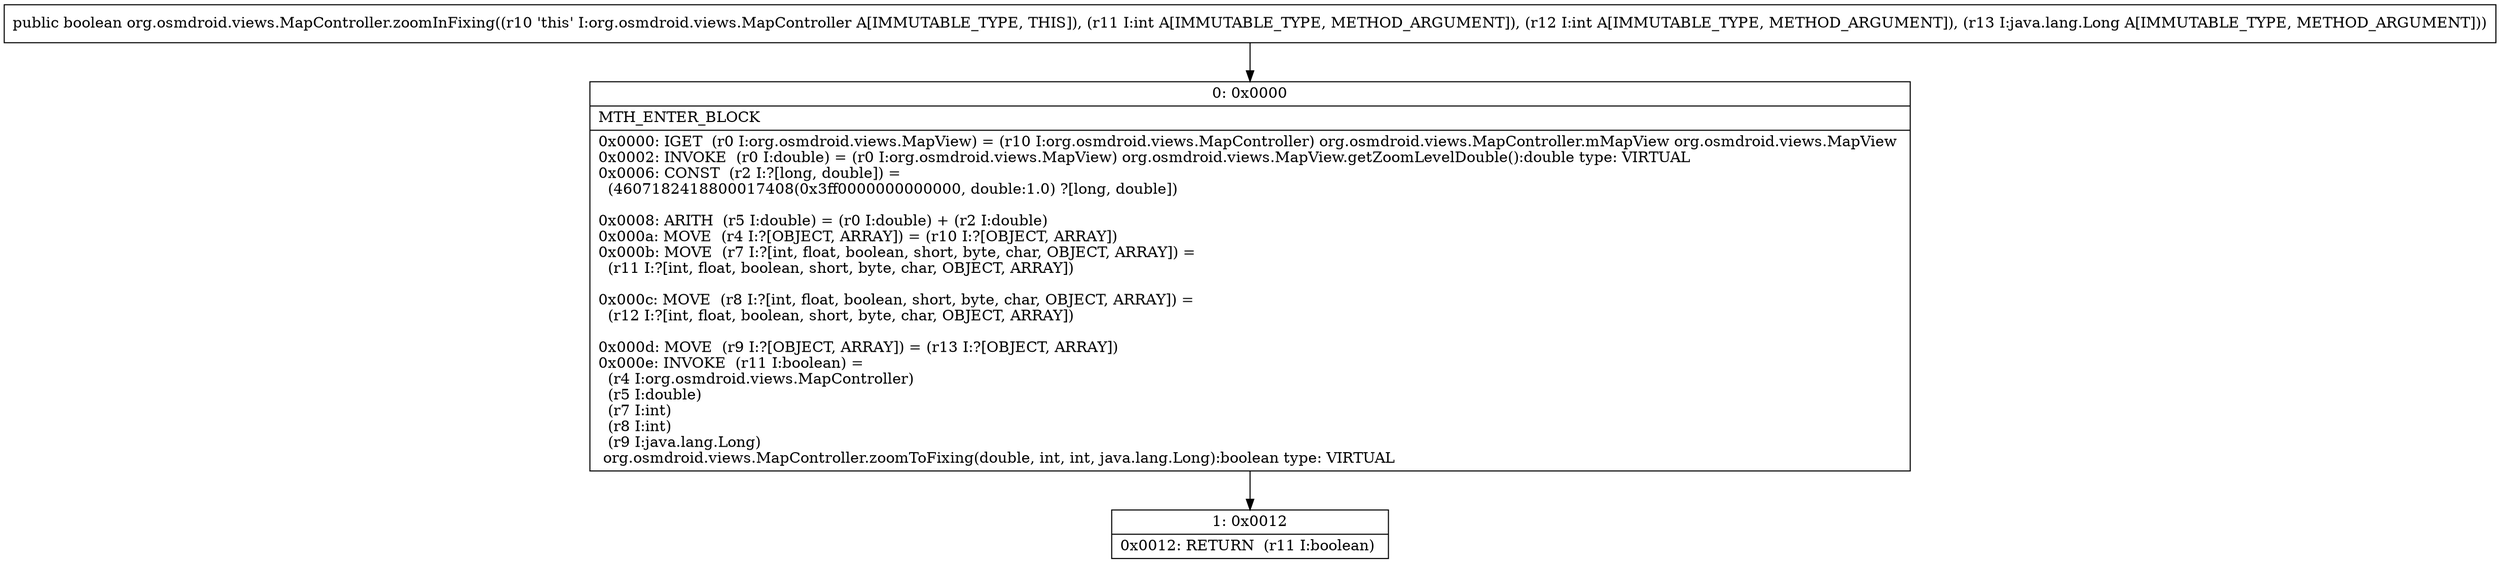 digraph "CFG fororg.osmdroid.views.MapController.zoomInFixing(IILjava\/lang\/Long;)Z" {
Node_0 [shape=record,label="{0\:\ 0x0000|MTH_ENTER_BLOCK\l|0x0000: IGET  (r0 I:org.osmdroid.views.MapView) = (r10 I:org.osmdroid.views.MapController) org.osmdroid.views.MapController.mMapView org.osmdroid.views.MapView \l0x0002: INVOKE  (r0 I:double) = (r0 I:org.osmdroid.views.MapView) org.osmdroid.views.MapView.getZoomLevelDouble():double type: VIRTUAL \l0x0006: CONST  (r2 I:?[long, double]) = \l  (4607182418800017408(0x3ff0000000000000, double:1.0) ?[long, double])\l \l0x0008: ARITH  (r5 I:double) = (r0 I:double) + (r2 I:double) \l0x000a: MOVE  (r4 I:?[OBJECT, ARRAY]) = (r10 I:?[OBJECT, ARRAY]) \l0x000b: MOVE  (r7 I:?[int, float, boolean, short, byte, char, OBJECT, ARRAY]) = \l  (r11 I:?[int, float, boolean, short, byte, char, OBJECT, ARRAY])\l \l0x000c: MOVE  (r8 I:?[int, float, boolean, short, byte, char, OBJECT, ARRAY]) = \l  (r12 I:?[int, float, boolean, short, byte, char, OBJECT, ARRAY])\l \l0x000d: MOVE  (r9 I:?[OBJECT, ARRAY]) = (r13 I:?[OBJECT, ARRAY]) \l0x000e: INVOKE  (r11 I:boolean) = \l  (r4 I:org.osmdroid.views.MapController)\l  (r5 I:double)\l  (r7 I:int)\l  (r8 I:int)\l  (r9 I:java.lang.Long)\l org.osmdroid.views.MapController.zoomToFixing(double, int, int, java.lang.Long):boolean type: VIRTUAL \l}"];
Node_1 [shape=record,label="{1\:\ 0x0012|0x0012: RETURN  (r11 I:boolean) \l}"];
MethodNode[shape=record,label="{public boolean org.osmdroid.views.MapController.zoomInFixing((r10 'this' I:org.osmdroid.views.MapController A[IMMUTABLE_TYPE, THIS]), (r11 I:int A[IMMUTABLE_TYPE, METHOD_ARGUMENT]), (r12 I:int A[IMMUTABLE_TYPE, METHOD_ARGUMENT]), (r13 I:java.lang.Long A[IMMUTABLE_TYPE, METHOD_ARGUMENT])) }"];
MethodNode -> Node_0;
Node_0 -> Node_1;
}

